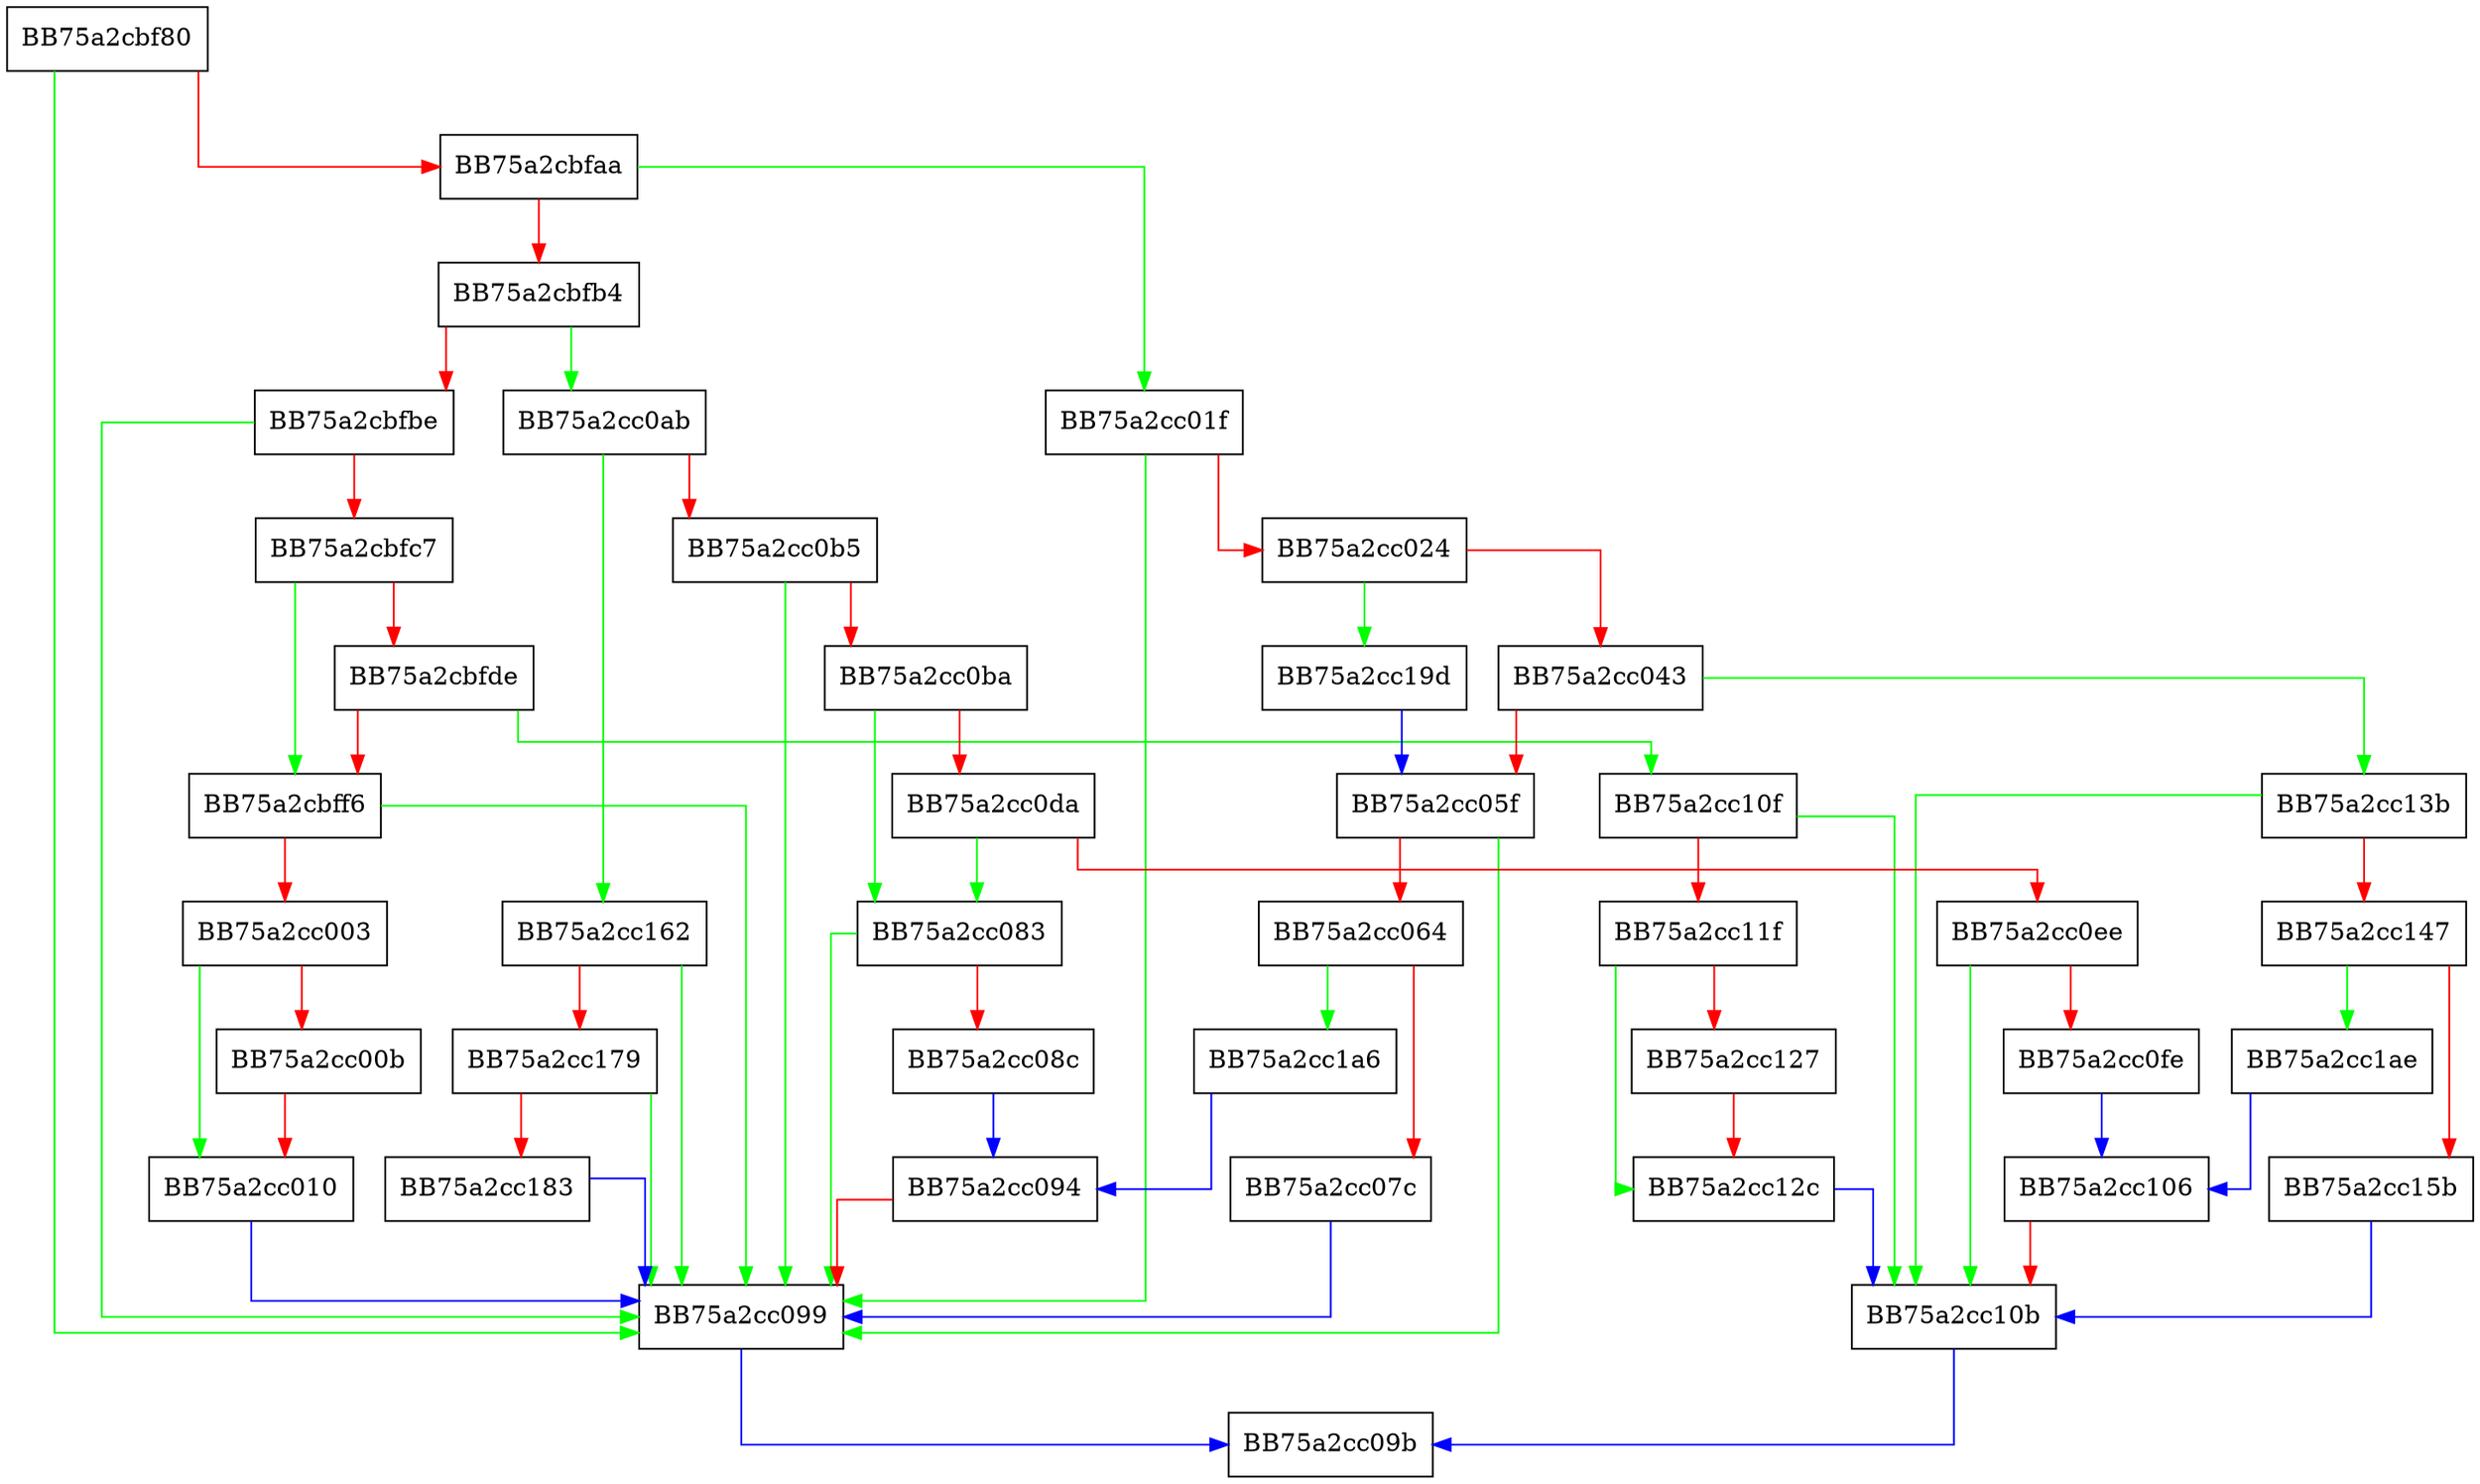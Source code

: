 digraph BinaryElement {
  node [shape="box"];
  graph [splines=ortho];
  BB75a2cbf80 -> BB75a2cc099 [color="green"];
  BB75a2cbf80 -> BB75a2cbfaa [color="red"];
  BB75a2cbfaa -> BB75a2cc01f [color="green"];
  BB75a2cbfaa -> BB75a2cbfb4 [color="red"];
  BB75a2cbfb4 -> BB75a2cc0ab [color="green"];
  BB75a2cbfb4 -> BB75a2cbfbe [color="red"];
  BB75a2cbfbe -> BB75a2cc099 [color="green"];
  BB75a2cbfbe -> BB75a2cbfc7 [color="red"];
  BB75a2cbfc7 -> BB75a2cbff6 [color="green"];
  BB75a2cbfc7 -> BB75a2cbfde [color="red"];
  BB75a2cbfde -> BB75a2cc10f [color="green"];
  BB75a2cbfde -> BB75a2cbff6 [color="red"];
  BB75a2cbff6 -> BB75a2cc099 [color="green"];
  BB75a2cbff6 -> BB75a2cc003 [color="red"];
  BB75a2cc003 -> BB75a2cc010 [color="green"];
  BB75a2cc003 -> BB75a2cc00b [color="red"];
  BB75a2cc00b -> BB75a2cc010 [color="red"];
  BB75a2cc010 -> BB75a2cc099 [color="blue"];
  BB75a2cc01f -> BB75a2cc099 [color="green"];
  BB75a2cc01f -> BB75a2cc024 [color="red"];
  BB75a2cc024 -> BB75a2cc19d [color="green"];
  BB75a2cc024 -> BB75a2cc043 [color="red"];
  BB75a2cc043 -> BB75a2cc13b [color="green"];
  BB75a2cc043 -> BB75a2cc05f [color="red"];
  BB75a2cc05f -> BB75a2cc099 [color="green"];
  BB75a2cc05f -> BB75a2cc064 [color="red"];
  BB75a2cc064 -> BB75a2cc1a6 [color="green"];
  BB75a2cc064 -> BB75a2cc07c [color="red"];
  BB75a2cc07c -> BB75a2cc099 [color="blue"];
  BB75a2cc083 -> BB75a2cc099 [color="green"];
  BB75a2cc083 -> BB75a2cc08c [color="red"];
  BB75a2cc08c -> BB75a2cc094 [color="blue"];
  BB75a2cc094 -> BB75a2cc099 [color="red"];
  BB75a2cc099 -> BB75a2cc09b [color="blue"];
  BB75a2cc0ab -> BB75a2cc162 [color="green"];
  BB75a2cc0ab -> BB75a2cc0b5 [color="red"];
  BB75a2cc0b5 -> BB75a2cc099 [color="green"];
  BB75a2cc0b5 -> BB75a2cc0ba [color="red"];
  BB75a2cc0ba -> BB75a2cc083 [color="green"];
  BB75a2cc0ba -> BB75a2cc0da [color="red"];
  BB75a2cc0da -> BB75a2cc083 [color="green"];
  BB75a2cc0da -> BB75a2cc0ee [color="red"];
  BB75a2cc0ee -> BB75a2cc10b [color="green"];
  BB75a2cc0ee -> BB75a2cc0fe [color="red"];
  BB75a2cc0fe -> BB75a2cc106 [color="blue"];
  BB75a2cc106 -> BB75a2cc10b [color="red"];
  BB75a2cc10b -> BB75a2cc09b [color="blue"];
  BB75a2cc10f -> BB75a2cc10b [color="green"];
  BB75a2cc10f -> BB75a2cc11f [color="red"];
  BB75a2cc11f -> BB75a2cc12c [color="green"];
  BB75a2cc11f -> BB75a2cc127 [color="red"];
  BB75a2cc127 -> BB75a2cc12c [color="red"];
  BB75a2cc12c -> BB75a2cc10b [color="blue"];
  BB75a2cc13b -> BB75a2cc10b [color="green"];
  BB75a2cc13b -> BB75a2cc147 [color="red"];
  BB75a2cc147 -> BB75a2cc1ae [color="green"];
  BB75a2cc147 -> BB75a2cc15b [color="red"];
  BB75a2cc15b -> BB75a2cc10b [color="blue"];
  BB75a2cc162 -> BB75a2cc099 [color="green"];
  BB75a2cc162 -> BB75a2cc179 [color="red"];
  BB75a2cc179 -> BB75a2cc099 [color="green"];
  BB75a2cc179 -> BB75a2cc183 [color="red"];
  BB75a2cc183 -> BB75a2cc099 [color="blue"];
  BB75a2cc19d -> BB75a2cc05f [color="blue"];
  BB75a2cc1a6 -> BB75a2cc094 [color="blue"];
  BB75a2cc1ae -> BB75a2cc106 [color="blue"];
}